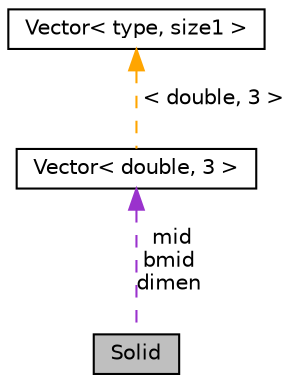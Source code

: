 digraph "Solid"
{
 // LATEX_PDF_SIZE
  edge [fontname="Helvetica",fontsize="10",labelfontname="Helvetica",labelfontsize="10"];
  node [fontname="Helvetica",fontsize="10",shape=record];
  Node1 [label="Solid",height=0.2,width=0.4,color="black", fillcolor="grey75", style="filled", fontcolor="black",tooltip=" "];
  Node2 -> Node1 [dir="back",color="darkorchid3",fontsize="10",style="dashed",label=" mid\nbmid\ndimen" ,fontname="Helvetica"];
  Node2 [label="Vector\< double, 3 \>",height=0.2,width=0.4,color="black", fillcolor="white", style="filled",URL="$class_vector.html",tooltip=" "];
  Node3 -> Node2 [dir="back",color="orange",fontsize="10",style="dashed",label=" \< double, 3 \>" ,fontname="Helvetica"];
  Node3 [label="Vector\< type, size1 \>",height=0.2,width=0.4,color="black", fillcolor="white", style="filled",URL="$class_vector.html",tooltip=" "];
}
